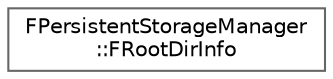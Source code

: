 digraph "Graphical Class Hierarchy"
{
 // INTERACTIVE_SVG=YES
 // LATEX_PDF_SIZE
  bgcolor="transparent";
  edge [fontname=Helvetica,fontsize=10,labelfontname=Helvetica,labelfontsize=10];
  node [fontname=Helvetica,fontsize=10,shape=box,height=0.2,width=0.4];
  rankdir="LR";
  Node0 [id="Node000000",label="FPersistentStorageManager\l::FRootDirInfo",height=0.2,width=0.4,color="grey40", fillcolor="white", style="filled",URL="$d7/d19/structFPersistentStorageManager_1_1FRootDirInfo.html",tooltip=" "];
}
